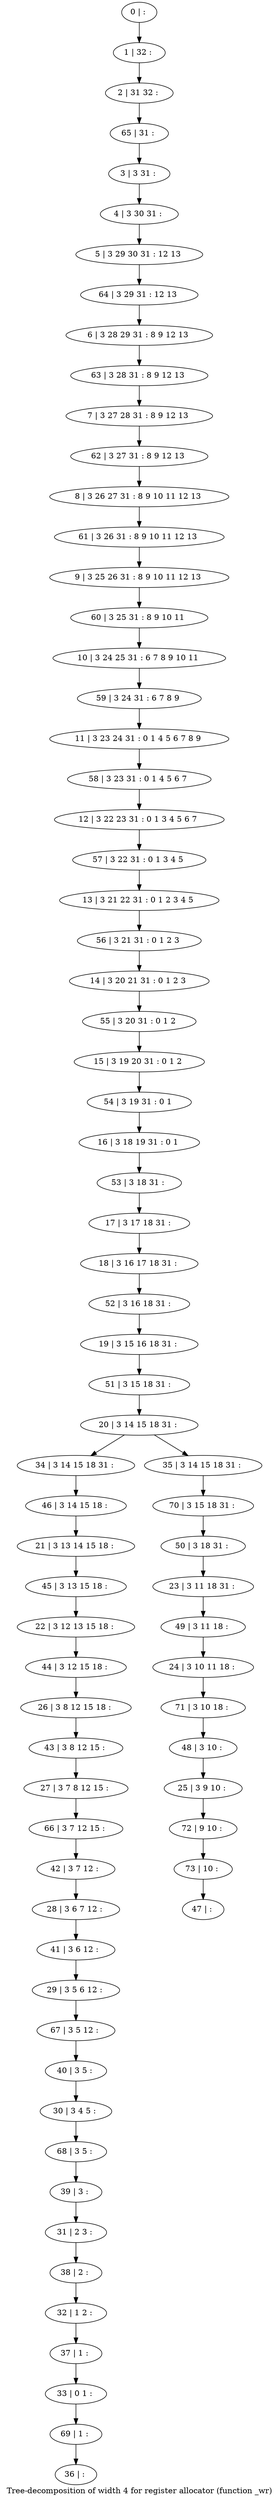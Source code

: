 digraph G {
graph [label="Tree-decomposition of width 4 for register allocator (function _wr)"]
0[label="0 | : "];
1[label="1 | 32 : "];
2[label="2 | 31 32 : "];
3[label="3 | 3 31 : "];
4[label="4 | 3 30 31 : "];
5[label="5 | 3 29 30 31 : 12 13 "];
6[label="6 | 3 28 29 31 : 8 9 12 13 "];
7[label="7 | 3 27 28 31 : 8 9 12 13 "];
8[label="8 | 3 26 27 31 : 8 9 10 11 12 13 "];
9[label="9 | 3 25 26 31 : 8 9 10 11 12 13 "];
10[label="10 | 3 24 25 31 : 6 7 8 9 10 11 "];
11[label="11 | 3 23 24 31 : 0 1 4 5 6 7 8 9 "];
12[label="12 | 3 22 23 31 : 0 1 3 4 5 6 7 "];
13[label="13 | 3 21 22 31 : 0 1 2 3 4 5 "];
14[label="14 | 3 20 21 31 : 0 1 2 3 "];
15[label="15 | 3 19 20 31 : 0 1 2 "];
16[label="16 | 3 18 19 31 : 0 1 "];
17[label="17 | 3 17 18 31 : "];
18[label="18 | 3 16 17 18 31 : "];
19[label="19 | 3 15 16 18 31 : "];
20[label="20 | 3 14 15 18 31 : "];
21[label="21 | 3 13 14 15 18 : "];
22[label="22 | 3 12 13 15 18 : "];
23[label="23 | 3 11 18 31 : "];
24[label="24 | 3 10 11 18 : "];
25[label="25 | 3 9 10 : "];
26[label="26 | 3 8 12 15 18 : "];
27[label="27 | 3 7 8 12 15 : "];
28[label="28 | 3 6 7 12 : "];
29[label="29 | 3 5 6 12 : "];
30[label="30 | 3 4 5 : "];
31[label="31 | 2 3 : "];
32[label="32 | 1 2 : "];
33[label="33 | 0 1 : "];
34[label="34 | 3 14 15 18 31 : "];
35[label="35 | 3 14 15 18 31 : "];
36[label="36 | : "];
37[label="37 | 1 : "];
38[label="38 | 2 : "];
39[label="39 | 3 : "];
40[label="40 | 3 5 : "];
41[label="41 | 3 6 12 : "];
42[label="42 | 3 7 12 : "];
43[label="43 | 3 8 12 15 : "];
44[label="44 | 3 12 15 18 : "];
45[label="45 | 3 13 15 18 : "];
46[label="46 | 3 14 15 18 : "];
47[label="47 | : "];
48[label="48 | 3 10 : "];
49[label="49 | 3 11 18 : "];
50[label="50 | 3 18 31 : "];
51[label="51 | 3 15 18 31 : "];
52[label="52 | 3 16 18 31 : "];
53[label="53 | 3 18 31 : "];
54[label="54 | 3 19 31 : 0 1 "];
55[label="55 | 3 20 31 : 0 1 2 "];
56[label="56 | 3 21 31 : 0 1 2 3 "];
57[label="57 | 3 22 31 : 0 1 3 4 5 "];
58[label="58 | 3 23 31 : 0 1 4 5 6 7 "];
59[label="59 | 3 24 31 : 6 7 8 9 "];
60[label="60 | 3 25 31 : 8 9 10 11 "];
61[label="61 | 3 26 31 : 8 9 10 11 12 13 "];
62[label="62 | 3 27 31 : 8 9 12 13 "];
63[label="63 | 3 28 31 : 8 9 12 13 "];
64[label="64 | 3 29 31 : 12 13 "];
65[label="65 | 31 : "];
66[label="66 | 3 7 12 15 : "];
67[label="67 | 3 5 12 : "];
68[label="68 | 3 5 : "];
69[label="69 | 1 : "];
70[label="70 | 3 15 18 31 : "];
71[label="71 | 3 10 18 : "];
72[label="72 | 9 10 : "];
73[label="73 | 10 : "];
0->1 ;
1->2 ;
3->4 ;
4->5 ;
17->18 ;
20->34 ;
20->35 ;
37->33 ;
32->37 ;
38->32 ;
31->38 ;
39->31 ;
40->30 ;
41->29 ;
28->41 ;
42->28 ;
43->27 ;
26->43 ;
44->26 ;
22->44 ;
45->22 ;
21->45 ;
46->21 ;
34->46 ;
48->25 ;
49->24 ;
23->49 ;
50->23 ;
51->20 ;
19->51 ;
52->19 ;
18->52 ;
53->17 ;
16->53 ;
54->16 ;
15->54 ;
55->15 ;
14->55 ;
56->14 ;
13->56 ;
57->13 ;
12->57 ;
58->12 ;
11->58 ;
59->11 ;
10->59 ;
60->10 ;
9->60 ;
61->9 ;
8->61 ;
62->8 ;
7->62 ;
63->7 ;
6->63 ;
64->6 ;
5->64 ;
65->3 ;
2->65 ;
66->42 ;
27->66 ;
67->40 ;
29->67 ;
68->39 ;
30->68 ;
69->36 ;
33->69 ;
70->50 ;
35->70 ;
71->48 ;
24->71 ;
25->72 ;
73->47 ;
72->73 ;
}

